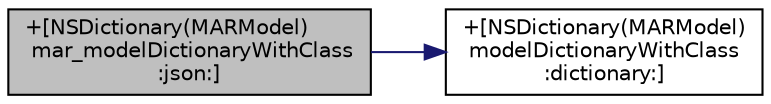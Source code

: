 digraph "+[NSDictionary(MARModel) mar_modelDictionaryWithClass:json:]"
{
  edge [fontname="Helvetica",fontsize="10",labelfontname="Helvetica",labelfontsize="10"];
  node [fontname="Helvetica",fontsize="10",shape=record];
  rankdir="LR";
  Node0 [label="+[NSDictionary(MARModel)\l mar_modelDictionaryWithClass\l:json:]",height=0.2,width=0.4,color="black", fillcolor="grey75", style="filled", fontcolor="black"];
  Node0 -> Node1 [color="midnightblue",fontsize="10",style="solid",fontname="Helvetica"];
  Node1 [label="+[NSDictionary(MARModel)\l modelDictionaryWithClass\l:dictionary:]",height=0.2,width=0.4,color="black", fillcolor="white", style="filled",URL="$category_n_s_dictionary_07_m_a_r_model_08.html#ac8320efb4be700de3645e2710d4aa6a1"];
}
